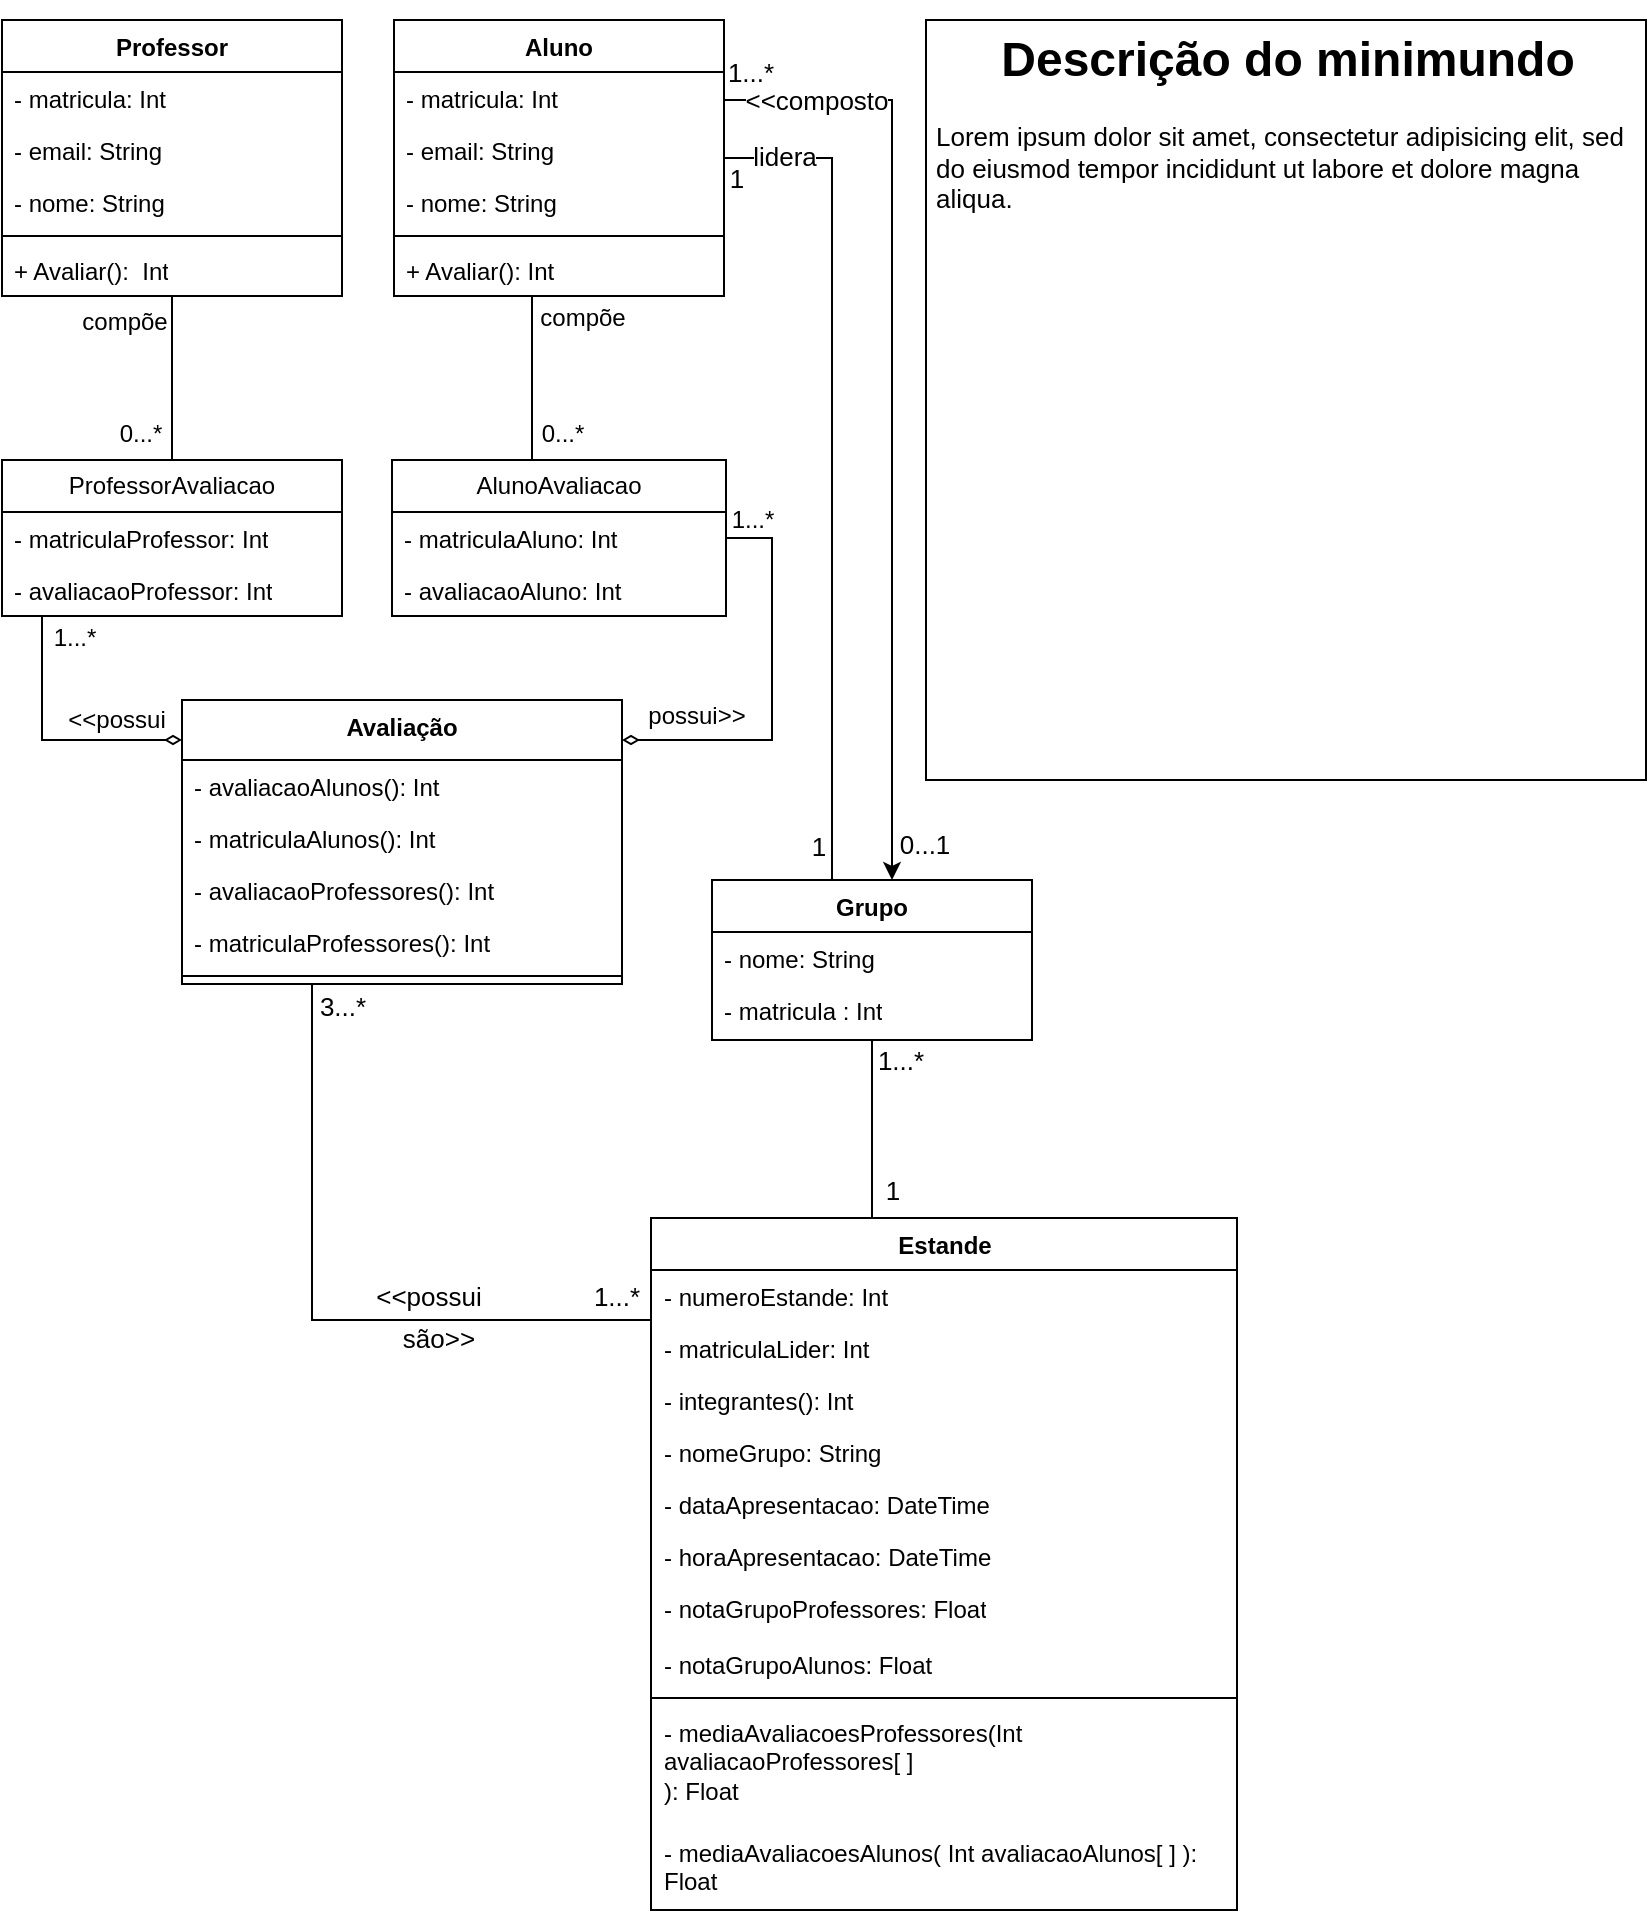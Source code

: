 <mxfile version="21.8.2" type="device">
  <diagram name="Página-1" id="iaq8zUBecWveMzKXrOw0">
    <mxGraphModel dx="989" dy="539" grid="1" gridSize="10" guides="1" tooltips="1" connect="1" arrows="1" fold="1" page="1" pageScale="1" pageWidth="827" pageHeight="1169" math="0" shadow="0">
      <root>
        <mxCell id="0" />
        <mxCell id="1" parent="0" />
        <mxCell id="Qt1BKMFeOCnHc9ZQUntC-31" style="edgeStyle=orthogonalEdgeStyle;rounded=0;orthogonalLoop=1;jettySize=auto;html=1;endArrow=none;endFill=0;" parent="1" target="uE-dpMH4UthVh5TPI-2E-38" edge="1">
          <mxGeometry relative="1" as="geometry">
            <Array as="points">
              <mxPoint x="270" y="148" />
            </Array>
            <mxPoint x="268.5" y="148" as="sourcePoint" />
          </mxGeometry>
        </mxCell>
        <mxCell id="Qt1BKMFeOCnHc9ZQUntC-40" value="&lt;font style=&quot;font-size: 12px;&quot;&gt;compõe&lt;/font&gt;" style="edgeLabel;html=1;align=center;verticalAlign=middle;resizable=0;points=[];" parent="Qt1BKMFeOCnHc9ZQUntC-31" vertex="1" connectable="0">
          <mxGeometry x="-0.787" relative="1" as="geometry">
            <mxPoint x="25" y="3" as="offset" />
          </mxGeometry>
        </mxCell>
        <mxCell id="Qt1BKMFeOCnHc9ZQUntC-41" value="&lt;font style=&quot;font-size: 12px;&quot;&gt;0...*&lt;/font&gt;" style="edgeLabel;html=1;align=center;verticalAlign=middle;resizable=0;points=[];" parent="Qt1BKMFeOCnHc9ZQUntC-31" vertex="1" connectable="0">
          <mxGeometry x="0.693" y="1" relative="1" as="geometry">
            <mxPoint x="14" as="offset" />
          </mxGeometry>
        </mxCell>
        <mxCell id="c773UUwkIIUoPZp8bOb4-1" style="edgeStyle=orthogonalEdgeStyle;rounded=0;orthogonalLoop=1;jettySize=auto;html=1;endArrow=none;endFill=0;" edge="1" parent="1" source="uE-dpMH4UthVh5TPI-2E-33" target="uE-dpMH4UthVh5TPI-2E-43">
          <mxGeometry relative="1" as="geometry">
            <Array as="points">
              <mxPoint x="160" y="660" />
            </Array>
          </mxGeometry>
        </mxCell>
        <mxCell id="c773UUwkIIUoPZp8bOb4-2" value="&lt;font style=&quot;font-size: 13px;&quot;&gt;&amp;lt;&amp;lt;possui&lt;/font&gt;" style="edgeLabel;html=1;align=center;verticalAlign=middle;resizable=0;points=[];" vertex="1" connectable="0" parent="c773UUwkIIUoPZp8bOb4-1">
          <mxGeometry x="0.194" y="2" relative="1" as="geometry">
            <mxPoint x="24" y="-10" as="offset" />
          </mxGeometry>
        </mxCell>
        <mxCell id="c773UUwkIIUoPZp8bOb4-3" value="&lt;font style=&quot;font-size: 13px;&quot;&gt;são&amp;gt;&amp;gt;&lt;/font&gt;" style="edgeLabel;html=1;align=center;verticalAlign=middle;resizable=0;points=[];" vertex="1" connectable="0" parent="c773UUwkIIUoPZp8bOb4-1">
          <mxGeometry x="0.37" y="1" relative="1" as="geometry">
            <mxPoint y="10" as="offset" />
          </mxGeometry>
        </mxCell>
        <mxCell id="c773UUwkIIUoPZp8bOb4-4" value="&lt;font style=&quot;font-size: 13px;&quot;&gt;1...*&lt;/font&gt;" style="edgeLabel;html=1;align=center;verticalAlign=middle;resizable=0;points=[];" vertex="1" connectable="0" parent="c773UUwkIIUoPZp8bOb4-1">
          <mxGeometry x="0.9" y="1" relative="1" as="geometry">
            <mxPoint x="-1" y="-11" as="offset" />
          </mxGeometry>
        </mxCell>
        <mxCell id="c773UUwkIIUoPZp8bOb4-5" value="&lt;font style=&quot;font-size: 13px;&quot;&gt;3...*&lt;/font&gt;" style="edgeLabel;html=1;align=center;verticalAlign=middle;resizable=0;points=[];" vertex="1" connectable="0" parent="c773UUwkIIUoPZp8bOb4-1">
          <mxGeometry x="-0.964" relative="1" as="geometry">
            <mxPoint x="15" y="5" as="offset" />
          </mxGeometry>
        </mxCell>
        <mxCell id="uE-dpMH4UthVh5TPI-2E-33" value="Avaliação" style="swimlane;fontStyle=1;align=center;verticalAlign=top;childLayout=stackLayout;horizontal=1;startSize=30;horizontalStack=0;resizeParent=1;resizeParentMax=0;resizeLast=0;collapsible=1;marginBottom=0;whiteSpace=wrap;html=1;" parent="1" vertex="1">
          <mxGeometry x="95" y="350" width="220" height="142" as="geometry" />
        </mxCell>
        <mxCell id="uE-dpMH4UthVh5TPI-2E-37" value="- avaliacaoAlunos(): Int" style="text;strokeColor=none;fillColor=none;align=left;verticalAlign=top;spacingLeft=4;spacingRight=4;overflow=hidden;rotatable=0;points=[[0,0.5],[1,0.5]];portConstraint=eastwest;whiteSpace=wrap;html=1;" parent="uE-dpMH4UthVh5TPI-2E-33" vertex="1">
          <mxGeometry y="30" width="220" height="26" as="geometry" />
        </mxCell>
        <mxCell id="uE-dpMH4UthVh5TPI-2E-53" value="- matriculaAlunos(): Int" style="text;strokeColor=none;fillColor=none;align=left;verticalAlign=top;spacingLeft=4;spacingRight=4;overflow=hidden;rotatable=0;points=[[0,0.5],[1,0.5]];portConstraint=eastwest;whiteSpace=wrap;html=1;" parent="uE-dpMH4UthVh5TPI-2E-33" vertex="1">
          <mxGeometry y="56" width="220" height="26" as="geometry" />
        </mxCell>
        <mxCell id="uE-dpMH4UthVh5TPI-2E-51" value="- avaliacaoProfessores(): Int" style="text;strokeColor=none;fillColor=none;align=left;verticalAlign=top;spacingLeft=4;spacingRight=4;overflow=hidden;rotatable=0;points=[[0,0.5],[1,0.5]];portConstraint=eastwest;whiteSpace=wrap;html=1;" parent="uE-dpMH4UthVh5TPI-2E-33" vertex="1">
          <mxGeometry y="82" width="220" height="26" as="geometry" />
        </mxCell>
        <mxCell id="uE-dpMH4UthVh5TPI-2E-42" value="- matriculaProfessores(): Int" style="text;strokeColor=none;fillColor=none;align=left;verticalAlign=top;spacingLeft=4;spacingRight=4;overflow=hidden;rotatable=0;points=[[0,0.5],[1,0.5]];portConstraint=eastwest;whiteSpace=wrap;html=1;" parent="uE-dpMH4UthVh5TPI-2E-33" vertex="1">
          <mxGeometry y="108" width="220" height="26" as="geometry" />
        </mxCell>
        <mxCell id="uE-dpMH4UthVh5TPI-2E-35" value="" style="line;strokeWidth=1;fillColor=none;align=left;verticalAlign=middle;spacingTop=-1;spacingLeft=3;spacingRight=3;rotatable=0;labelPosition=right;points=[];portConstraint=eastwest;strokeColor=inherit;" parent="uE-dpMH4UthVh5TPI-2E-33" vertex="1">
          <mxGeometry y="134" width="220" height="8" as="geometry" />
        </mxCell>
        <mxCell id="Qt1BKMFeOCnHc9ZQUntC-32" style="edgeStyle=orthogonalEdgeStyle;rounded=0;orthogonalLoop=1;jettySize=auto;html=1;endArrow=diamondThin;endFill=0;" parent="1" source="uE-dpMH4UthVh5TPI-2E-38" target="uE-dpMH4UthVh5TPI-2E-33" edge="1">
          <mxGeometry relative="1" as="geometry">
            <mxPoint x="272.0" y="310" as="sourcePoint" />
            <Array as="points">
              <mxPoint x="390" y="269" />
              <mxPoint x="390" y="370" />
            </Array>
          </mxGeometry>
        </mxCell>
        <mxCell id="Qt1BKMFeOCnHc9ZQUntC-38" value="&lt;font style=&quot;font-size: 12px;&quot;&gt;possui&amp;gt;&amp;gt;&lt;/font&gt;" style="edgeLabel;html=1;align=center;verticalAlign=middle;resizable=0;points=[];" parent="Qt1BKMFeOCnHc9ZQUntC-32" vertex="1" connectable="0">
          <mxGeometry x="0.733" relative="1" as="geometry">
            <mxPoint x="10" y="-12" as="offset" />
          </mxGeometry>
        </mxCell>
        <mxCell id="Qt1BKMFeOCnHc9ZQUntC-39" value="&lt;font style=&quot;font-size: 12px;&quot;&gt;1...*&lt;/font&gt;" style="edgeLabel;html=1;align=center;verticalAlign=middle;resizable=0;points=[];" parent="Qt1BKMFeOCnHc9ZQUntC-32" vertex="1" connectable="0">
          <mxGeometry x="-0.872" relative="1" as="geometry">
            <mxPoint y="-9" as="offset" />
          </mxGeometry>
        </mxCell>
        <mxCell id="uE-dpMH4UthVh5TPI-2E-38" value="AlunoAvaliacao" style="swimlane;fontStyle=0;childLayout=stackLayout;horizontal=1;startSize=26;fillColor=none;horizontalStack=0;resizeParent=1;resizeParentMax=0;resizeLast=0;collapsible=1;marginBottom=0;whiteSpace=wrap;html=1;" parent="1" vertex="1">
          <mxGeometry x="200" y="230" width="167" height="78" as="geometry" />
        </mxCell>
        <mxCell id="uE-dpMH4UthVh5TPI-2E-39" value="- matriculaAluno: Int" style="text;strokeColor=none;fillColor=none;align=left;verticalAlign=top;spacingLeft=4;spacingRight=4;overflow=hidden;rotatable=0;points=[[0,0.5],[1,0.5]];portConstraint=eastwest;whiteSpace=wrap;html=1;" parent="uE-dpMH4UthVh5TPI-2E-38" vertex="1">
          <mxGeometry y="26" width="167" height="26" as="geometry" />
        </mxCell>
        <mxCell id="uE-dpMH4UthVh5TPI-2E-40" value="- avaliacaoAluno: Int" style="text;strokeColor=none;fillColor=none;align=left;verticalAlign=top;spacingLeft=4;spacingRight=4;overflow=hidden;rotatable=0;points=[[0,0.5],[1,0.5]];portConstraint=eastwest;whiteSpace=wrap;html=1;" parent="uE-dpMH4UthVh5TPI-2E-38" vertex="1">
          <mxGeometry y="52" width="167" height="26" as="geometry" />
        </mxCell>
        <mxCell id="uE-dpMH4UthVh5TPI-2E-43" value="Estande" style="swimlane;fontStyle=1;align=center;verticalAlign=top;childLayout=stackLayout;horizontal=1;startSize=26;horizontalStack=0;resizeParent=1;resizeParentMax=0;resizeLast=0;collapsible=1;marginBottom=0;whiteSpace=wrap;html=1;" parent="1" vertex="1">
          <mxGeometry x="329.5" y="609" width="293" height="346" as="geometry" />
        </mxCell>
        <mxCell id="Stywcy1ySIEhhJxQaDxB-2" value="- numeroEstande: Int" style="text;strokeColor=none;fillColor=none;align=left;verticalAlign=top;spacingLeft=4;spacingRight=4;overflow=hidden;rotatable=0;points=[[0,0.5],[1,0.5]];portConstraint=eastwest;whiteSpace=wrap;html=1;" parent="uE-dpMH4UthVh5TPI-2E-43" vertex="1">
          <mxGeometry y="26" width="293" height="26" as="geometry" />
        </mxCell>
        <mxCell id="Stywcy1ySIEhhJxQaDxB-1" value="- matriculaLider: Int" style="text;strokeColor=none;fillColor=none;align=left;verticalAlign=top;spacingLeft=4;spacingRight=4;overflow=hidden;rotatable=0;points=[[0,0.5],[1,0.5]];portConstraint=eastwest;whiteSpace=wrap;html=1;" parent="uE-dpMH4UthVh5TPI-2E-43" vertex="1">
          <mxGeometry y="52" width="293" height="26" as="geometry" />
        </mxCell>
        <mxCell id="uE-dpMH4UthVh5TPI-2E-50" value="- integrantes(): Int" style="text;strokeColor=none;fillColor=none;align=left;verticalAlign=top;spacingLeft=4;spacingRight=4;overflow=hidden;rotatable=0;points=[[0,0.5],[1,0.5]];portConstraint=eastwest;whiteSpace=wrap;html=1;" parent="uE-dpMH4UthVh5TPI-2E-43" vertex="1">
          <mxGeometry y="78" width="293" height="26" as="geometry" />
        </mxCell>
        <mxCell id="Qt1BKMFeOCnHc9ZQUntC-3" value="- nomeGrupo: String" style="text;strokeColor=none;fillColor=none;align=left;verticalAlign=top;spacingLeft=4;spacingRight=4;overflow=hidden;rotatable=0;points=[[0,0.5],[1,0.5]];portConstraint=eastwest;whiteSpace=wrap;html=1;" parent="uE-dpMH4UthVh5TPI-2E-43" vertex="1">
          <mxGeometry y="104" width="293" height="26" as="geometry" />
        </mxCell>
        <mxCell id="Qt1BKMFeOCnHc9ZQUntC-2" value="- dataApresentacao: DateTime" style="text;strokeColor=none;fillColor=none;align=left;verticalAlign=top;spacingLeft=4;spacingRight=4;overflow=hidden;rotatable=0;points=[[0,0.5],[1,0.5]];portConstraint=eastwest;whiteSpace=wrap;html=1;" parent="uE-dpMH4UthVh5TPI-2E-43" vertex="1">
          <mxGeometry y="130" width="293" height="26" as="geometry" />
        </mxCell>
        <mxCell id="Qt1BKMFeOCnHc9ZQUntC-1" value="- horaApresentacao: DateTime" style="text;strokeColor=none;fillColor=none;align=left;verticalAlign=top;spacingLeft=4;spacingRight=4;overflow=hidden;rotatable=0;points=[[0,0.5],[1,0.5]];portConstraint=eastwest;whiteSpace=wrap;html=1;" parent="uE-dpMH4UthVh5TPI-2E-43" vertex="1">
          <mxGeometry y="156" width="293" height="26" as="geometry" />
        </mxCell>
        <mxCell id="uE-dpMH4UthVh5TPI-2E-44" value="- notaGrupoProfessores:&amp;nbsp;Float" style="text;strokeColor=none;fillColor=none;align=left;verticalAlign=top;spacingLeft=4;spacingRight=4;overflow=hidden;rotatable=0;points=[[0,0.5],[1,0.5]];portConstraint=eastwest;whiteSpace=wrap;html=1;" parent="uE-dpMH4UthVh5TPI-2E-43" vertex="1">
          <mxGeometry y="182" width="293" height="28" as="geometry" />
        </mxCell>
        <mxCell id="Qt1BKMFeOCnHc9ZQUntC-24" value="- notaGrupoAlunos:&amp;nbsp;Float" style="text;strokeColor=none;fillColor=none;align=left;verticalAlign=top;spacingLeft=4;spacingRight=4;overflow=hidden;rotatable=0;points=[[0,0.5],[1,0.5]];portConstraint=eastwest;whiteSpace=wrap;html=1;" parent="uE-dpMH4UthVh5TPI-2E-43" vertex="1">
          <mxGeometry y="210" width="293" height="26" as="geometry" />
        </mxCell>
        <mxCell id="uE-dpMH4UthVh5TPI-2E-45" value="" style="line;strokeWidth=1;fillColor=none;align=left;verticalAlign=middle;spacingTop=-1;spacingLeft=3;spacingRight=3;rotatable=0;labelPosition=right;points=[];portConstraint=eastwest;strokeColor=inherit;" parent="uE-dpMH4UthVh5TPI-2E-43" vertex="1">
          <mxGeometry y="236" width="293" height="8" as="geometry" />
        </mxCell>
        <mxCell id="Qt1BKMFeOCnHc9ZQUntC-30" value="- mediaAvaliacoesProfessores(Int avaliacaoProfessores[ ]&lt;br&gt;): Float" style="text;strokeColor=none;fillColor=none;align=left;verticalAlign=top;spacingLeft=4;spacingRight=4;overflow=hidden;rotatable=0;points=[[0,0.5],[1,0.5]];portConstraint=eastwest;whiteSpace=wrap;html=1;" parent="uE-dpMH4UthVh5TPI-2E-43" vertex="1">
          <mxGeometry y="244" width="293" height="60" as="geometry" />
        </mxCell>
        <mxCell id="Qt1BKMFeOCnHc9ZQUntC-23" value="- mediaAvaliacoesAlunos( Int avaliacaoAlunos[ ] ):&amp;nbsp; Float" style="text;strokeColor=none;fillColor=none;align=left;verticalAlign=top;spacingLeft=4;spacingRight=4;overflow=hidden;rotatable=0;points=[[0,0.5],[1,0.5]];portConstraint=eastwest;whiteSpace=wrap;html=1;" parent="uE-dpMH4UthVh5TPI-2E-43" vertex="1">
          <mxGeometry y="304" width="293" height="42" as="geometry" />
        </mxCell>
        <mxCell id="Qt1BKMFeOCnHc9ZQUntC-26" style="edgeStyle=orthogonalEdgeStyle;rounded=0;orthogonalLoop=1;jettySize=auto;html=1;endArrow=diamondThin;endFill=0;startSize=6;strokeWidth=1;targetPerimeterSpacing=0;" parent="1" source="uE-dpMH4UthVh5TPI-2E-55" target="uE-dpMH4UthVh5TPI-2E-33" edge="1">
          <mxGeometry relative="1" as="geometry">
            <mxPoint x="112.0" y="310" as="sourcePoint" />
            <Array as="points">
              <mxPoint x="25" y="370" />
            </Array>
          </mxGeometry>
        </mxCell>
        <mxCell id="Qt1BKMFeOCnHc9ZQUntC-34" value="&lt;font style=&quot;font-size: 12px;&quot;&gt;&amp;lt;&amp;lt;possui&lt;/font&gt;" style="edgeLabel;html=1;align=center;verticalAlign=middle;resizable=0;points=[];" parent="Qt1BKMFeOCnHc9ZQUntC-26" vertex="1" connectable="0">
          <mxGeometry x="0.77" y="-1" relative="1" as="geometry">
            <mxPoint x="-18" y="-11" as="offset" />
          </mxGeometry>
        </mxCell>
        <mxCell id="Qt1BKMFeOCnHc9ZQUntC-35" value="&lt;font style=&quot;font-size: 12px;&quot;&gt;1...*&lt;/font&gt;" style="edgeLabel;html=1;align=center;verticalAlign=middle;resizable=0;points=[];" parent="Qt1BKMFeOCnHc9ZQUntC-26" vertex="1" connectable="0">
          <mxGeometry x="-0.848" y="1" relative="1" as="geometry">
            <mxPoint x="15" y="1" as="offset" />
          </mxGeometry>
        </mxCell>
        <mxCell id="uE-dpMH4UthVh5TPI-2E-55" value="ProfessorAvaliacao" style="swimlane;fontStyle=0;childLayout=stackLayout;horizontal=1;startSize=26;fillColor=none;horizontalStack=0;resizeParent=1;resizeParentMax=0;resizeLast=0;collapsible=1;marginBottom=0;whiteSpace=wrap;html=1;" parent="1" vertex="1">
          <mxGeometry x="5" y="230" width="170" height="78" as="geometry" />
        </mxCell>
        <mxCell id="uE-dpMH4UthVh5TPI-2E-56" value="- matriculaProfessor: Int" style="text;strokeColor=none;fillColor=none;align=left;verticalAlign=top;spacingLeft=4;spacingRight=4;overflow=hidden;rotatable=0;points=[[0,0.5],[1,0.5]];portConstraint=eastwest;whiteSpace=wrap;html=1;" parent="uE-dpMH4UthVh5TPI-2E-55" vertex="1">
          <mxGeometry y="26" width="170" height="26" as="geometry" />
        </mxCell>
        <mxCell id="uE-dpMH4UthVh5TPI-2E-57" value="- avaliacaoProfessor: Int" style="text;strokeColor=none;fillColor=none;align=left;verticalAlign=top;spacingLeft=4;spacingRight=4;overflow=hidden;rotatable=0;points=[[0,0.5],[1,0.5]];portConstraint=eastwest;whiteSpace=wrap;html=1;" parent="uE-dpMH4UthVh5TPI-2E-55" vertex="1">
          <mxGeometry y="52" width="170" height="26" as="geometry" />
        </mxCell>
        <mxCell id="Qt1BKMFeOCnHc9ZQUntC-25" style="edgeStyle=orthogonalEdgeStyle;rounded=0;orthogonalLoop=1;jettySize=auto;html=1;endArrow=none;endFill=0;" parent="1" source="Stywcy1ySIEhhJxQaDxB-12" target="uE-dpMH4UthVh5TPI-2E-55" edge="1">
          <mxGeometry relative="1" as="geometry">
            <Array as="points" />
            <mxPoint x="78" y="367.0" as="sourcePoint" />
          </mxGeometry>
        </mxCell>
        <mxCell id="Qt1BKMFeOCnHc9ZQUntC-36" value="&lt;font style=&quot;font-size: 12px;&quot;&gt;compõe&lt;/font&gt;" style="edgeLabel;html=1;align=center;verticalAlign=middle;resizable=0;points=[];" parent="Qt1BKMFeOCnHc9ZQUntC-25" vertex="1" connectable="0">
          <mxGeometry x="-0.7" relative="1" as="geometry">
            <mxPoint x="-24" as="offset" />
          </mxGeometry>
        </mxCell>
        <mxCell id="Qt1BKMFeOCnHc9ZQUntC-37" value="&lt;font style=&quot;font-size: 12px;&quot;&gt;0...*&lt;/font&gt;" style="edgeLabel;html=1;align=center;verticalAlign=middle;resizable=0;points=[];" parent="Qt1BKMFeOCnHc9ZQUntC-25" vertex="1" connectable="0">
          <mxGeometry x="0.791" y="-1" relative="1" as="geometry">
            <mxPoint x="-15" y="-5" as="offset" />
          </mxGeometry>
        </mxCell>
        <mxCell id="Oa6qEMabjIctcz9IKZKd-18" style="edgeStyle=orthogonalEdgeStyle;rounded=0;orthogonalLoop=1;jettySize=auto;html=1;" parent="1" source="Stywcy1ySIEhhJxQaDxB-3" target="Oa6qEMabjIctcz9IKZKd-2" edge="1">
          <mxGeometry relative="1" as="geometry">
            <Array as="points">
              <mxPoint x="450" y="50" />
            </Array>
          </mxGeometry>
        </mxCell>
        <mxCell id="Oa6qEMabjIctcz9IKZKd-23" value="&lt;font style=&quot;font-size: 13px;&quot;&gt;0...1&lt;/font&gt;" style="edgeLabel;html=1;align=center;verticalAlign=middle;resizable=0;points=[];" parent="Oa6qEMabjIctcz9IKZKd-18" vertex="1" connectable="0">
          <mxGeometry x="0.925" y="-1" relative="1" as="geometry">
            <mxPoint x="17" as="offset" />
          </mxGeometry>
        </mxCell>
        <mxCell id="Oa6qEMabjIctcz9IKZKd-24" value="&lt;font style=&quot;font-size: 13px;&quot;&gt;1...*&lt;/font&gt;" style="edgeLabel;html=1;align=center;verticalAlign=middle;resizable=0;points=[];" parent="Oa6qEMabjIctcz9IKZKd-18" vertex="1" connectable="0">
          <mxGeometry x="-0.983" y="1" relative="1" as="geometry">
            <mxPoint x="9" y="-13" as="offset" />
          </mxGeometry>
        </mxCell>
        <mxCell id="Oa6qEMabjIctcz9IKZKd-25" value="&lt;font style=&quot;font-size: 13px;&quot;&gt;&amp;lt;&amp;lt;composto&lt;/font&gt;" style="edgeLabel;html=1;align=center;verticalAlign=middle;resizable=0;points=[];" parent="Oa6qEMabjIctcz9IKZKd-18" vertex="1" connectable="0">
          <mxGeometry x="-0.83" relative="1" as="geometry">
            <mxPoint x="5" as="offset" />
          </mxGeometry>
        </mxCell>
        <mxCell id="Stywcy1ySIEhhJxQaDxB-3" value="Aluno" style="swimlane;fontStyle=1;align=center;verticalAlign=top;childLayout=stackLayout;horizontal=1;startSize=26;horizontalStack=0;resizeParent=1;resizeParentMax=0;resizeLast=0;collapsible=1;marginBottom=0;whiteSpace=wrap;html=1;" parent="1" vertex="1">
          <mxGeometry x="201" y="10" width="165" height="138" as="geometry" />
        </mxCell>
        <mxCell id="Stywcy1ySIEhhJxQaDxB-4" value="- matricula: Int" style="text;strokeColor=none;fillColor=none;align=left;verticalAlign=top;spacingLeft=4;spacingRight=4;overflow=hidden;rotatable=0;points=[[0,0.5],[1,0.5]];portConstraint=eastwest;whiteSpace=wrap;html=1;" parent="Stywcy1ySIEhhJxQaDxB-3" vertex="1">
          <mxGeometry y="26" width="165" height="26" as="geometry" />
        </mxCell>
        <mxCell id="Stywcy1ySIEhhJxQaDxB-6" value="- email: String" style="text;strokeColor=none;fillColor=none;align=left;verticalAlign=top;spacingLeft=4;spacingRight=4;overflow=hidden;rotatable=0;points=[[0,0.5],[1,0.5]];portConstraint=eastwest;whiteSpace=wrap;html=1;" parent="Stywcy1ySIEhhJxQaDxB-3" vertex="1">
          <mxGeometry y="52" width="165" height="26" as="geometry" />
        </mxCell>
        <mxCell id="Stywcy1ySIEhhJxQaDxB-5" value="- nome: String" style="text;strokeColor=none;fillColor=none;align=left;verticalAlign=top;spacingLeft=4;spacingRight=4;overflow=hidden;rotatable=0;points=[[0,0.5],[1,0.5]];portConstraint=eastwest;whiteSpace=wrap;html=1;" parent="Stywcy1ySIEhhJxQaDxB-3" vertex="1">
          <mxGeometry y="78" width="165" height="26" as="geometry" />
        </mxCell>
        <mxCell id="Stywcy1ySIEhhJxQaDxB-8" value="" style="line;strokeWidth=1;fillColor=none;align=left;verticalAlign=middle;spacingTop=-1;spacingLeft=3;spacingRight=3;rotatable=0;labelPosition=right;points=[];portConstraint=eastwest;strokeColor=inherit;" parent="Stywcy1ySIEhhJxQaDxB-3" vertex="1">
          <mxGeometry y="104" width="165" height="8" as="geometry" />
        </mxCell>
        <mxCell id="Stywcy1ySIEhhJxQaDxB-9" value="+ Avaliar(): Int" style="text;strokeColor=none;fillColor=none;align=left;verticalAlign=top;spacingLeft=4;spacingRight=4;overflow=hidden;rotatable=0;points=[[0,0.5],[1,0.5]];portConstraint=eastwest;whiteSpace=wrap;html=1;" parent="Stywcy1ySIEhhJxQaDxB-3" vertex="1">
          <mxGeometry y="112" width="165" height="26" as="geometry" />
        </mxCell>
        <mxCell id="Stywcy1ySIEhhJxQaDxB-12" value="Professor" style="swimlane;fontStyle=1;align=center;verticalAlign=top;childLayout=stackLayout;horizontal=1;startSize=26;horizontalStack=0;resizeParent=1;resizeParentMax=0;resizeLast=0;collapsible=1;marginBottom=0;whiteSpace=wrap;html=1;" parent="1" vertex="1">
          <mxGeometry x="5" y="10" width="170" height="138" as="geometry" />
        </mxCell>
        <mxCell id="Stywcy1ySIEhhJxQaDxB-14" value="- matricula: Int" style="text;strokeColor=none;fillColor=none;align=left;verticalAlign=top;spacingLeft=4;spacingRight=4;overflow=hidden;rotatable=0;points=[[0,0.5],[1,0.5]];portConstraint=eastwest;whiteSpace=wrap;html=1;" parent="Stywcy1ySIEhhJxQaDxB-12" vertex="1">
          <mxGeometry y="26" width="170" height="26" as="geometry" />
        </mxCell>
        <mxCell id="Stywcy1ySIEhhJxQaDxB-15" value="- email: String" style="text;strokeColor=none;fillColor=none;align=left;verticalAlign=top;spacingLeft=4;spacingRight=4;overflow=hidden;rotatable=0;points=[[0,0.5],[1,0.5]];portConstraint=eastwest;whiteSpace=wrap;html=1;" parent="Stywcy1ySIEhhJxQaDxB-12" vertex="1">
          <mxGeometry y="52" width="170" height="26" as="geometry" />
        </mxCell>
        <mxCell id="Stywcy1ySIEhhJxQaDxB-16" value="- nome: String" style="text;strokeColor=none;fillColor=none;align=left;verticalAlign=top;spacingLeft=4;spacingRight=4;overflow=hidden;rotatable=0;points=[[0,0.5],[1,0.5]];portConstraint=eastwest;whiteSpace=wrap;html=1;" parent="Stywcy1ySIEhhJxQaDxB-12" vertex="1">
          <mxGeometry y="78" width="170" height="26" as="geometry" />
        </mxCell>
        <mxCell id="Stywcy1ySIEhhJxQaDxB-18" value="" style="line;strokeWidth=1;fillColor=none;align=left;verticalAlign=middle;spacingTop=-1;spacingLeft=3;spacingRight=3;rotatable=0;labelPosition=right;points=[];portConstraint=eastwest;strokeColor=inherit;" parent="Stywcy1ySIEhhJxQaDxB-12" vertex="1">
          <mxGeometry y="104" width="170" height="8" as="geometry" />
        </mxCell>
        <mxCell id="Stywcy1ySIEhhJxQaDxB-19" value="+ Avaliar():&amp;nbsp; Int" style="text;strokeColor=none;fillColor=none;align=left;verticalAlign=top;spacingLeft=4;spacingRight=4;overflow=hidden;rotatable=0;points=[[0,0.5],[1,0.5]];portConstraint=eastwest;whiteSpace=wrap;html=1;" parent="Stywcy1ySIEhhJxQaDxB-12" vertex="1">
          <mxGeometry y="112" width="170" height="26" as="geometry" />
        </mxCell>
        <mxCell id="Stywcy1ySIEhhJxQaDxB-20" value="&lt;h1 style=&quot;text-align: center;&quot;&gt;Descrição do minimundo&lt;/h1&gt;&lt;p&gt;&lt;font style=&quot;font-size: 13px;&quot;&gt;Lorem ipsum dolor sit amet, consectetur adipisicing elit, sed do eiusmod tempor incididunt ut labore et dolore magna aliqua.&lt;/font&gt;&lt;/p&gt;" style="text;html=1;strokeColor=default;fillColor=default;spacing=5;spacingTop=-20;whiteSpace=wrap;overflow=hidden;rounded=0;" parent="1" vertex="1">
          <mxGeometry x="467" y="10" width="360" height="380" as="geometry" />
        </mxCell>
        <mxCell id="Oa6qEMabjIctcz9IKZKd-12" style="edgeStyle=orthogonalEdgeStyle;rounded=0;orthogonalLoop=1;jettySize=auto;html=1;endArrow=none;endFill=0;" parent="1" source="Oa6qEMabjIctcz9IKZKd-2" target="uE-dpMH4UthVh5TPI-2E-43" edge="1">
          <mxGeometry relative="1" as="geometry">
            <Array as="points">
              <mxPoint x="440" y="580" />
              <mxPoint x="440" y="580" />
            </Array>
          </mxGeometry>
        </mxCell>
        <mxCell id="PtoR4CuoCz9s4_ZEGG7F-1" value="&lt;font style=&quot;font-size: 13px;&quot;&gt;1...*&lt;/font&gt;" style="edgeLabel;html=1;align=center;verticalAlign=middle;resizable=0;points=[];" parent="Oa6qEMabjIctcz9IKZKd-12" vertex="1" connectable="0">
          <mxGeometry x="-0.829" relative="1" as="geometry">
            <mxPoint x="14" y="2" as="offset" />
          </mxGeometry>
        </mxCell>
        <mxCell id="PtoR4CuoCz9s4_ZEGG7F-2" value="&lt;font style=&quot;font-size: 13px;&quot;&gt;1&lt;/font&gt;" style="edgeLabel;html=1;align=center;verticalAlign=middle;resizable=0;points=[];" parent="Oa6qEMabjIctcz9IKZKd-12" vertex="1" connectable="0">
          <mxGeometry x="0.675" relative="1" as="geometry">
            <mxPoint x="10" as="offset" />
          </mxGeometry>
        </mxCell>
        <mxCell id="Oa6qEMabjIctcz9IKZKd-19" style="edgeStyle=orthogonalEdgeStyle;rounded=0;orthogonalLoop=1;jettySize=auto;html=1;endArrow=none;endFill=0;" parent="1" source="Oa6qEMabjIctcz9IKZKd-2" target="Stywcy1ySIEhhJxQaDxB-3" edge="1">
          <mxGeometry relative="1" as="geometry">
            <Array as="points">
              <mxPoint x="420" y="79" />
            </Array>
          </mxGeometry>
        </mxCell>
        <mxCell id="Oa6qEMabjIctcz9IKZKd-20" value="&lt;font style=&quot;font-size: 13px;&quot;&gt;lidera&lt;/font&gt;" style="edgeLabel;html=1;align=center;verticalAlign=middle;resizable=0;points=[];" parent="Oa6qEMabjIctcz9IKZKd-19" vertex="1" connectable="0">
          <mxGeometry x="0.884" y="-2" relative="1" as="geometry">
            <mxPoint x="6" y="1" as="offset" />
          </mxGeometry>
        </mxCell>
        <mxCell id="Oa6qEMabjIctcz9IKZKd-21" value="&lt;font style=&quot;font-size: 13px;&quot;&gt;1&lt;/font&gt;" style="edgeLabel;html=1;align=center;verticalAlign=middle;resizable=0;points=[];" parent="Oa6qEMabjIctcz9IKZKd-19" vertex="1" connectable="0">
          <mxGeometry x="0.944" relative="1" as="geometry">
            <mxPoint x="-6" y="10" as="offset" />
          </mxGeometry>
        </mxCell>
        <mxCell id="Oa6qEMabjIctcz9IKZKd-22" value="&lt;font style=&quot;font-size: 13px;&quot;&gt;1&lt;/font&gt;" style="edgeLabel;html=1;align=center;verticalAlign=middle;resizable=0;points=[];" parent="Oa6qEMabjIctcz9IKZKd-19" vertex="1" connectable="0">
          <mxGeometry x="-0.955" relative="1" as="geometry">
            <mxPoint x="-7" y="-8" as="offset" />
          </mxGeometry>
        </mxCell>
        <mxCell id="Oa6qEMabjIctcz9IKZKd-2" value="Grupo" style="swimlane;fontStyle=1;align=center;verticalAlign=top;childLayout=stackLayout;horizontal=1;startSize=26;horizontalStack=0;resizeParent=1;resizeParentMax=0;resizeLast=0;collapsible=1;marginBottom=0;whiteSpace=wrap;html=1;" parent="1" vertex="1">
          <mxGeometry x="360" y="440" width="160" height="80" as="geometry" />
        </mxCell>
        <mxCell id="Oa6qEMabjIctcz9IKZKd-3" value="- nome: String" style="text;strokeColor=none;fillColor=none;align=left;verticalAlign=top;spacingLeft=4;spacingRight=4;overflow=hidden;rotatable=0;points=[[0,0.5],[1,0.5]];portConstraint=eastwest;whiteSpace=wrap;html=1;" parent="Oa6qEMabjIctcz9IKZKd-2" vertex="1">
          <mxGeometry y="26" width="160" height="26" as="geometry" />
        </mxCell>
        <mxCell id="Oa6qEMabjIctcz9IKZKd-8" value="- matricula : Int" style="text;strokeColor=none;fillColor=none;align=left;verticalAlign=top;spacingLeft=4;spacingRight=4;overflow=hidden;rotatable=0;points=[[0,0.5],[1,0.5]];portConstraint=eastwest;whiteSpace=wrap;html=1;" parent="Oa6qEMabjIctcz9IKZKd-2" vertex="1">
          <mxGeometry y="52" width="160" height="28" as="geometry" />
        </mxCell>
      </root>
    </mxGraphModel>
  </diagram>
</mxfile>
